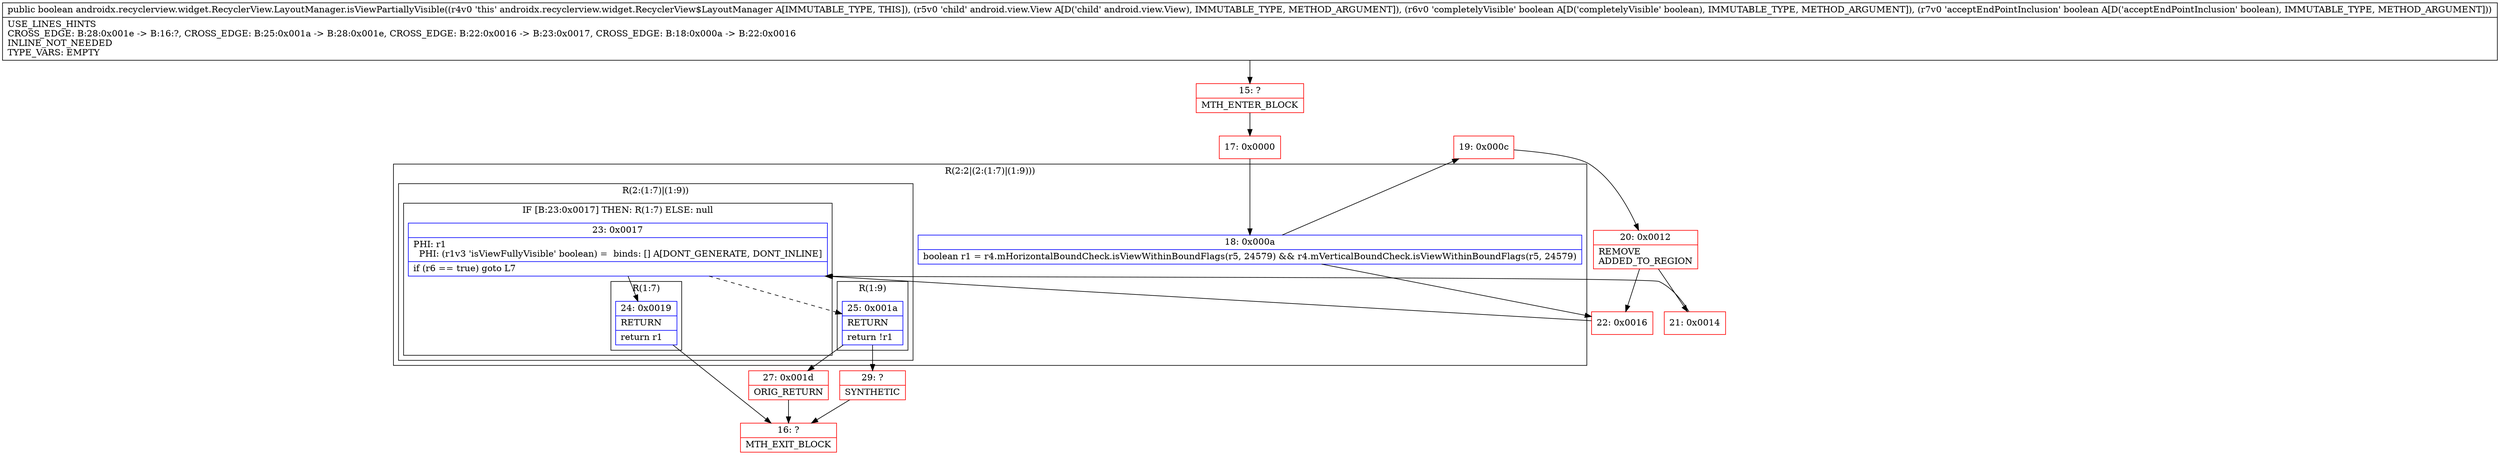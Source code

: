 digraph "CFG forandroidx.recyclerview.widget.RecyclerView.LayoutManager.isViewPartiallyVisible(Landroid\/view\/View;ZZ)Z" {
subgraph cluster_Region_1375814488 {
label = "R(2:2|(2:(1:7)|(1:9)))";
node [shape=record,color=blue];
Node_18 [shape=record,label="{18\:\ 0x000a|boolean r1 = r4.mHorizontalBoundCheck.isViewWithinBoundFlags(r5, 24579) && r4.mVerticalBoundCheck.isViewWithinBoundFlags(r5, 24579)\l}"];
subgraph cluster_Region_1660472848 {
label = "R(2:(1:7)|(1:9))";
node [shape=record,color=blue];
subgraph cluster_IfRegion_1244382908 {
label = "IF [B:23:0x0017] THEN: R(1:7) ELSE: null";
node [shape=record,color=blue];
Node_23 [shape=record,label="{23\:\ 0x0017|PHI: r1 \l  PHI: (r1v3 'isViewFullyVisible' boolean) =  binds: [] A[DONT_GENERATE, DONT_INLINE]\l|if (r6 == true) goto L7\l}"];
subgraph cluster_Region_979045133 {
label = "R(1:7)";
node [shape=record,color=blue];
Node_24 [shape=record,label="{24\:\ 0x0019|RETURN\l|return r1\l}"];
}
}
subgraph cluster_Region_188543692 {
label = "R(1:9)";
node [shape=record,color=blue];
Node_25 [shape=record,label="{25\:\ 0x001a|RETURN\l|return !r1\l}"];
}
}
}
Node_15 [shape=record,color=red,label="{15\:\ ?|MTH_ENTER_BLOCK\l}"];
Node_17 [shape=record,color=red,label="{17\:\ 0x0000}"];
Node_19 [shape=record,color=red,label="{19\:\ 0x000c}"];
Node_20 [shape=record,color=red,label="{20\:\ 0x0012|REMOVE\lADDED_TO_REGION\l}"];
Node_21 [shape=record,color=red,label="{21\:\ 0x0014}"];
Node_16 [shape=record,color=red,label="{16\:\ ?|MTH_EXIT_BLOCK\l}"];
Node_27 [shape=record,color=red,label="{27\:\ 0x001d|ORIG_RETURN\l}"];
Node_29 [shape=record,color=red,label="{29\:\ ?|SYNTHETIC\l}"];
Node_22 [shape=record,color=red,label="{22\:\ 0x0016}"];
MethodNode[shape=record,label="{public boolean androidx.recyclerview.widget.RecyclerView.LayoutManager.isViewPartiallyVisible((r4v0 'this' androidx.recyclerview.widget.RecyclerView$LayoutManager A[IMMUTABLE_TYPE, THIS]), (r5v0 'child' android.view.View A[D('child' android.view.View), IMMUTABLE_TYPE, METHOD_ARGUMENT]), (r6v0 'completelyVisible' boolean A[D('completelyVisible' boolean), IMMUTABLE_TYPE, METHOD_ARGUMENT]), (r7v0 'acceptEndPointInclusion' boolean A[D('acceptEndPointInclusion' boolean), IMMUTABLE_TYPE, METHOD_ARGUMENT]))  | USE_LINES_HINTS\lCROSS_EDGE: B:28:0x001e \-\> B:16:?, CROSS_EDGE: B:25:0x001a \-\> B:28:0x001e, CROSS_EDGE: B:22:0x0016 \-\> B:23:0x0017, CROSS_EDGE: B:18:0x000a \-\> B:22:0x0016\lINLINE_NOT_NEEDED\lTYPE_VARS: EMPTY\l}"];
MethodNode -> Node_15;Node_18 -> Node_19;
Node_18 -> Node_22;
Node_23 -> Node_24;
Node_23 -> Node_25[style=dashed];
Node_24 -> Node_16;
Node_25 -> Node_27;
Node_25 -> Node_29;
Node_15 -> Node_17;
Node_17 -> Node_18;
Node_19 -> Node_20;
Node_20 -> Node_21;
Node_20 -> Node_22;
Node_21 -> Node_23;
Node_27 -> Node_16;
Node_29 -> Node_16;
Node_22 -> Node_23;
}

